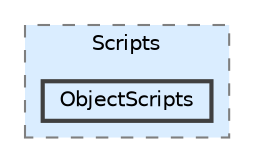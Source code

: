digraph "C:/Users/gameuser/Desktop/NewArgo/ARGO-Endless-Runner/Assets/Scripts/ObjectScripts"
{
 // LATEX_PDF_SIZE
  bgcolor="transparent";
  edge [fontname=Helvetica,fontsize=10,labelfontname=Helvetica,labelfontsize=10];
  node [fontname=Helvetica,fontsize=10,shape=box,height=0.2,width=0.4];
  compound=true
  subgraph clusterdir_af5413a8905bce0705022ef095d12b21 {
    graph [ bgcolor="#daedff", pencolor="grey50", label="Scripts", fontname=Helvetica,fontsize=10 style="filled,dashed", URL="dir_af5413a8905bce0705022ef095d12b21.html",tooltip=""]
  dir_29c21743ac84b28ef153eacb849f9075 [label="ObjectScripts", fillcolor="#daedff", color="grey25", style="filled,bold", URL="dir_29c21743ac84b28ef153eacb849f9075.html",tooltip=""];
  }
}
